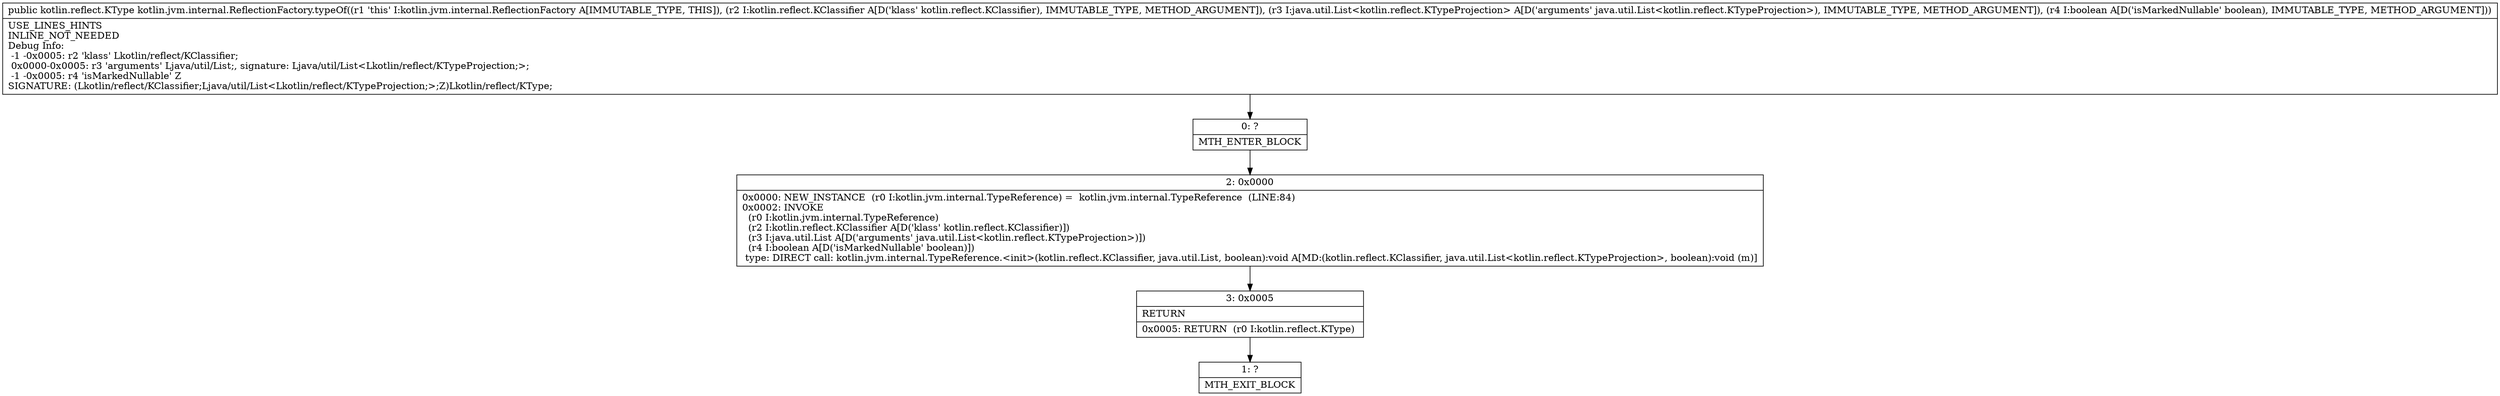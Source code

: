 digraph "CFG forkotlin.jvm.internal.ReflectionFactory.typeOf(Lkotlin\/reflect\/KClassifier;Ljava\/util\/List;Z)Lkotlin\/reflect\/KType;" {
Node_0 [shape=record,label="{0\:\ ?|MTH_ENTER_BLOCK\l}"];
Node_2 [shape=record,label="{2\:\ 0x0000|0x0000: NEW_INSTANCE  (r0 I:kotlin.jvm.internal.TypeReference) =  kotlin.jvm.internal.TypeReference  (LINE:84)\l0x0002: INVOKE  \l  (r0 I:kotlin.jvm.internal.TypeReference)\l  (r2 I:kotlin.reflect.KClassifier A[D('klass' kotlin.reflect.KClassifier)])\l  (r3 I:java.util.List A[D('arguments' java.util.List\<kotlin.reflect.KTypeProjection\>)])\l  (r4 I:boolean A[D('isMarkedNullable' boolean)])\l type: DIRECT call: kotlin.jvm.internal.TypeReference.\<init\>(kotlin.reflect.KClassifier, java.util.List, boolean):void A[MD:(kotlin.reflect.KClassifier, java.util.List\<kotlin.reflect.KTypeProjection\>, boolean):void (m)]\l}"];
Node_3 [shape=record,label="{3\:\ 0x0005|RETURN\l|0x0005: RETURN  (r0 I:kotlin.reflect.KType) \l}"];
Node_1 [shape=record,label="{1\:\ ?|MTH_EXIT_BLOCK\l}"];
MethodNode[shape=record,label="{public kotlin.reflect.KType kotlin.jvm.internal.ReflectionFactory.typeOf((r1 'this' I:kotlin.jvm.internal.ReflectionFactory A[IMMUTABLE_TYPE, THIS]), (r2 I:kotlin.reflect.KClassifier A[D('klass' kotlin.reflect.KClassifier), IMMUTABLE_TYPE, METHOD_ARGUMENT]), (r3 I:java.util.List\<kotlin.reflect.KTypeProjection\> A[D('arguments' java.util.List\<kotlin.reflect.KTypeProjection\>), IMMUTABLE_TYPE, METHOD_ARGUMENT]), (r4 I:boolean A[D('isMarkedNullable' boolean), IMMUTABLE_TYPE, METHOD_ARGUMENT]))  | USE_LINES_HINTS\lINLINE_NOT_NEEDED\lDebug Info:\l  \-1 \-0x0005: r2 'klass' Lkotlin\/reflect\/KClassifier;\l  0x0000\-0x0005: r3 'arguments' Ljava\/util\/List;, signature: Ljava\/util\/List\<Lkotlin\/reflect\/KTypeProjection;\>;\l  \-1 \-0x0005: r4 'isMarkedNullable' Z\lSIGNATURE: (Lkotlin\/reflect\/KClassifier;Ljava\/util\/List\<Lkotlin\/reflect\/KTypeProjection;\>;Z)Lkotlin\/reflect\/KType;\l}"];
MethodNode -> Node_0;Node_0 -> Node_2;
Node_2 -> Node_3;
Node_3 -> Node_1;
}

